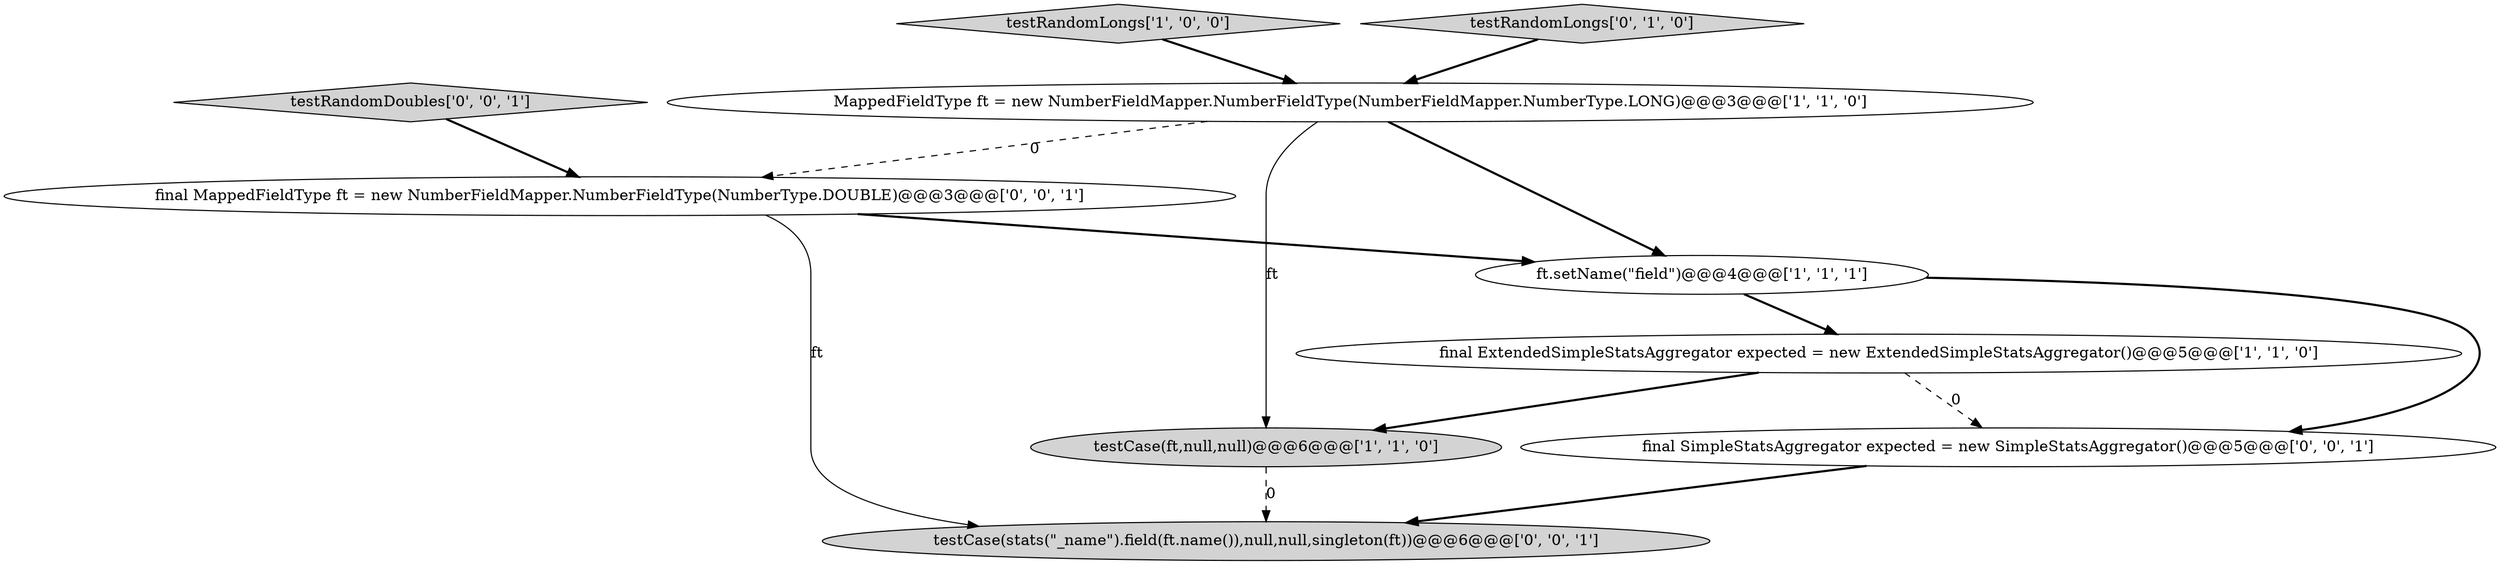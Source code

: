 digraph {
9 [style = filled, label = "final SimpleStatsAggregator expected = new SimpleStatsAggregator()@@@5@@@['0', '0', '1']", fillcolor = white, shape = ellipse image = "AAA0AAABBB3BBB"];
1 [style = filled, label = "MappedFieldType ft = new NumberFieldMapper.NumberFieldType(NumberFieldMapper.NumberType.LONG)@@@3@@@['1', '1', '0']", fillcolor = white, shape = ellipse image = "AAA0AAABBB1BBB"];
3 [style = filled, label = "testCase(ft,null,null)@@@6@@@['1', '1', '0']", fillcolor = lightgray, shape = ellipse image = "AAA0AAABBB1BBB"];
7 [style = filled, label = "testRandomDoubles['0', '0', '1']", fillcolor = lightgray, shape = diamond image = "AAA0AAABBB3BBB"];
4 [style = filled, label = "testRandomLongs['1', '0', '0']", fillcolor = lightgray, shape = diamond image = "AAA0AAABBB1BBB"];
2 [style = filled, label = "ft.setName(\"field\")@@@4@@@['1', '1', '1']", fillcolor = white, shape = ellipse image = "AAA0AAABBB1BBB"];
6 [style = filled, label = "testCase(stats(\"_name\").field(ft.name()),null,null,singleton(ft))@@@6@@@['0', '0', '1']", fillcolor = lightgray, shape = ellipse image = "AAA0AAABBB3BBB"];
8 [style = filled, label = "final MappedFieldType ft = new NumberFieldMapper.NumberFieldType(NumberType.DOUBLE)@@@3@@@['0', '0', '1']", fillcolor = white, shape = ellipse image = "AAA0AAABBB3BBB"];
5 [style = filled, label = "testRandomLongs['0', '1', '0']", fillcolor = lightgray, shape = diamond image = "AAA0AAABBB2BBB"];
0 [style = filled, label = "final ExtendedSimpleStatsAggregator expected = new ExtendedSimpleStatsAggregator()@@@5@@@['1', '1', '0']", fillcolor = white, shape = ellipse image = "AAA0AAABBB1BBB"];
2->9 [style = bold, label=""];
2->0 [style = bold, label=""];
3->6 [style = dashed, label="0"];
8->2 [style = bold, label=""];
7->8 [style = bold, label=""];
1->8 [style = dashed, label="0"];
0->3 [style = bold, label=""];
1->3 [style = solid, label="ft"];
1->2 [style = bold, label=""];
0->9 [style = dashed, label="0"];
4->1 [style = bold, label=""];
8->6 [style = solid, label="ft"];
9->6 [style = bold, label=""];
5->1 [style = bold, label=""];
}
